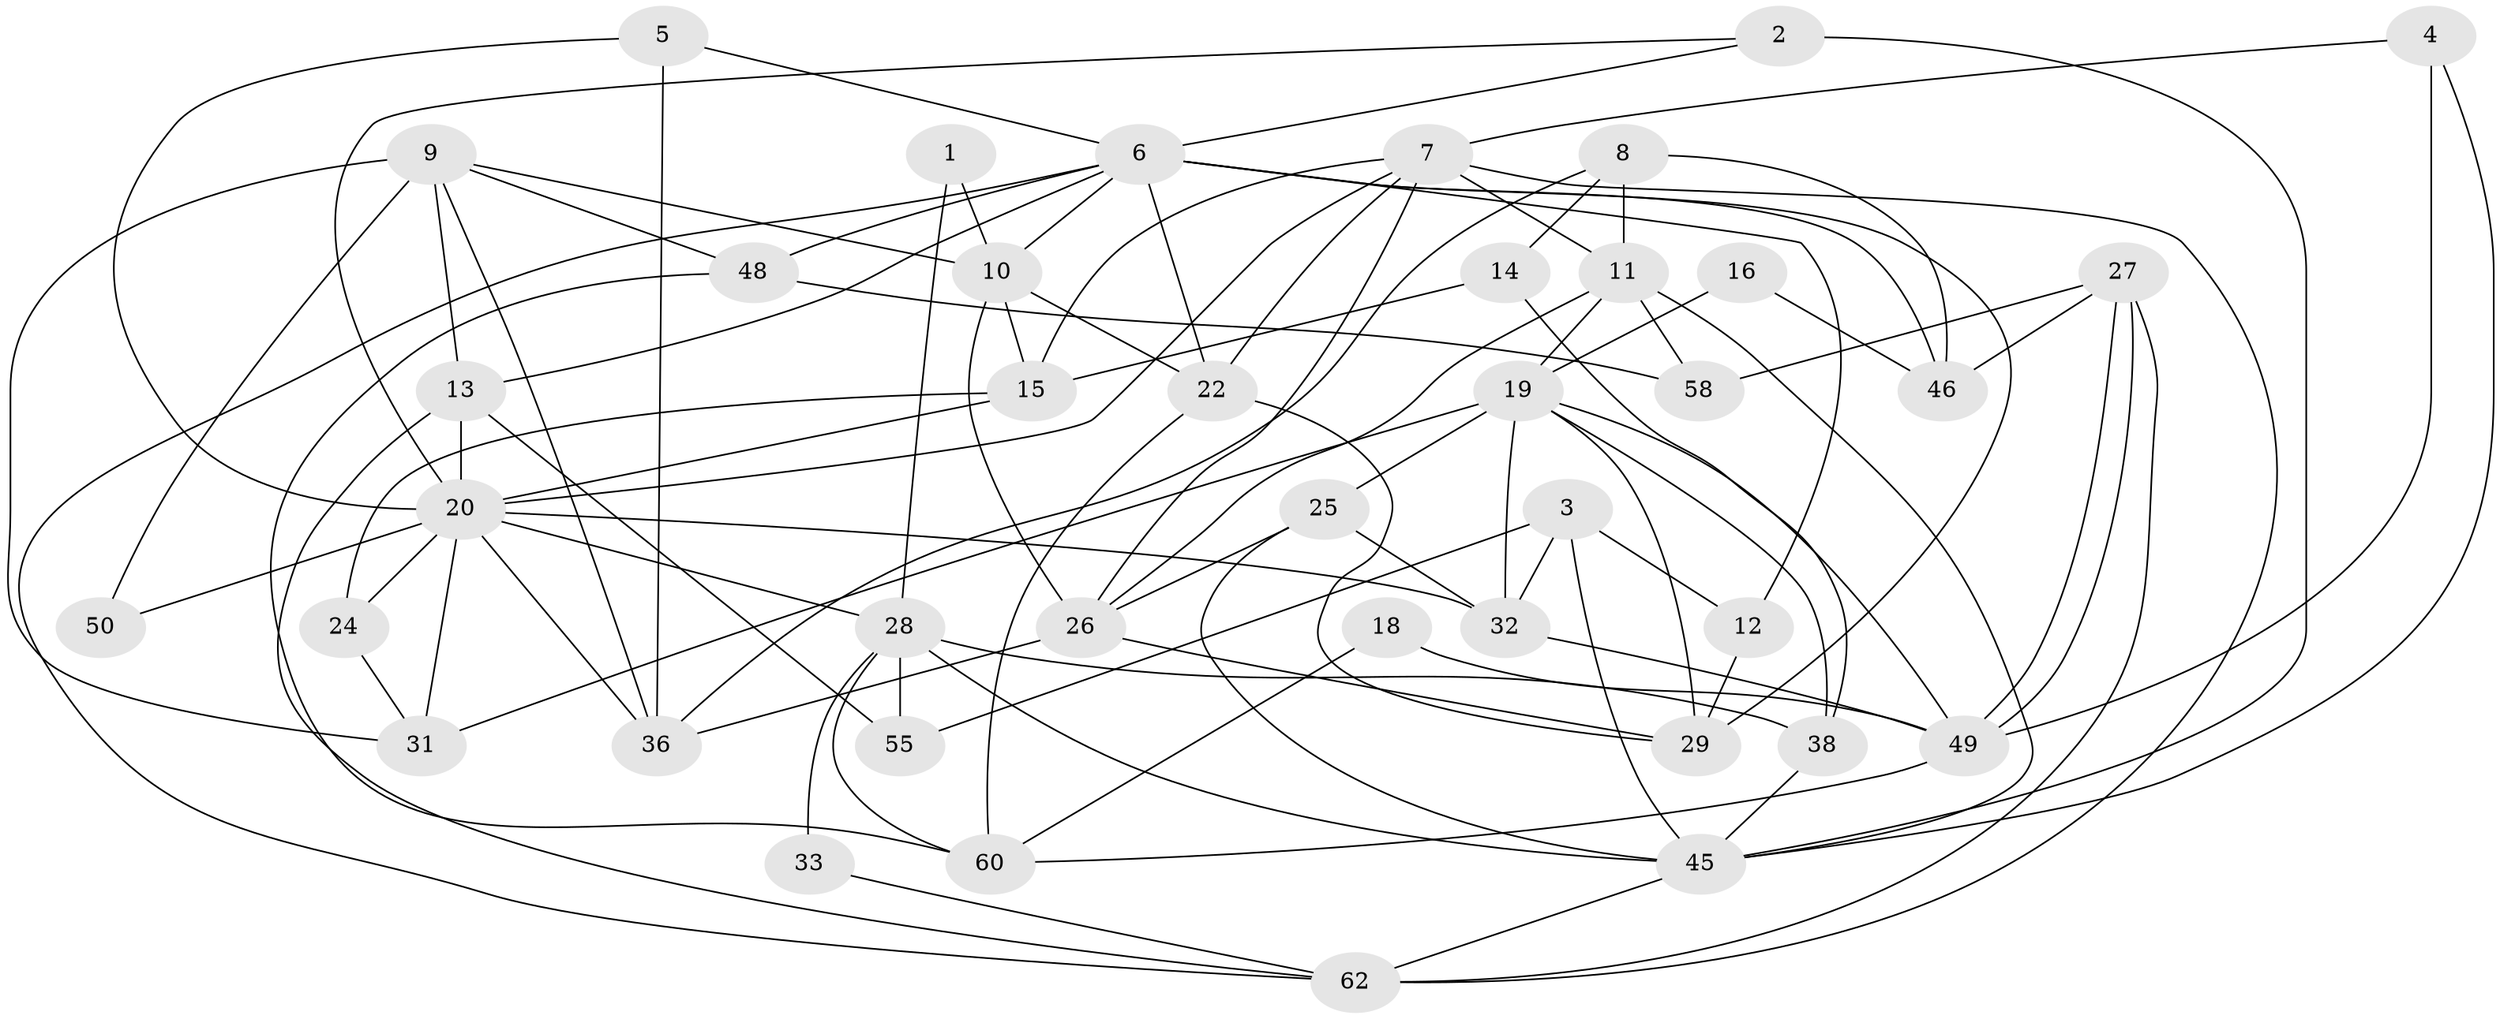 // original degree distribution, {2: 0.19047619047619047, 4: 0.2222222222222222, 3: 0.25396825396825395, 5: 0.1746031746031746, 8: 0.031746031746031744, 7: 0.031746031746031744, 6: 0.07936507936507936, 9: 0.015873015873015872}
// Generated by graph-tools (version 1.1) at 2025/41/03/06/25 10:41:56]
// undirected, 40 vertices, 95 edges
graph export_dot {
graph [start="1"]
  node [color=gray90,style=filled];
  1;
  2 [super="+54"];
  3 [super="+44"];
  4;
  5;
  6 [super="+39"];
  7 [super="+47"];
  8 [super="+43"];
  9 [super="+41"];
  10 [super="+35"];
  11 [super="+17"];
  12;
  13 [super="+37"];
  14;
  15 [super="+42"];
  16;
  18;
  19 [super="+23"];
  20 [super="+21"];
  22 [super="+56"];
  24;
  25;
  26 [super="+30"];
  27;
  28 [super="+57"];
  29 [super="+34"];
  31 [super="+63"];
  32 [super="+59"];
  33;
  36 [super="+61"];
  38 [super="+40"];
  45 [super="+53"];
  46 [super="+52"];
  48;
  49 [super="+51"];
  50;
  55;
  58;
  60;
  62;
  1 -- 28;
  1 -- 10;
  2 -- 45 [weight=2];
  2 -- 20;
  2 -- 6;
  3 -- 12;
  3 -- 32;
  3 -- 45;
  3 -- 55;
  4 -- 45;
  4 -- 49;
  4 -- 7;
  5 -- 6;
  5 -- 20;
  5 -- 36;
  6 -- 10;
  6 -- 48 [weight=2];
  6 -- 12;
  6 -- 13;
  6 -- 62;
  6 -- 22;
  6 -- 46;
  6 -- 29 [weight=2];
  7 -- 62;
  7 -- 26;
  7 -- 22;
  7 -- 11 [weight=2];
  7 -- 20;
  7 -- 15;
  8 -- 11;
  8 -- 36;
  8 -- 46 [weight=2];
  8 -- 14;
  9 -- 50;
  9 -- 31;
  9 -- 13;
  9 -- 48;
  9 -- 10;
  9 -- 36;
  10 -- 26 [weight=2];
  10 -- 22;
  10 -- 15;
  11 -- 58;
  11 -- 19;
  11 -- 26;
  11 -- 45;
  12 -- 29;
  13 -- 20;
  13 -- 62;
  13 -- 55;
  14 -- 15;
  14 -- 38;
  15 -- 24;
  15 -- 20;
  16 -- 46;
  16 -- 19;
  18 -- 60;
  18 -- 49;
  19 -- 25;
  19 -- 31;
  19 -- 38;
  19 -- 49;
  19 -- 29;
  19 -- 32;
  20 -- 32;
  20 -- 24;
  20 -- 50;
  20 -- 36;
  20 -- 28;
  20 -- 31;
  22 -- 60;
  22 -- 29;
  24 -- 31;
  25 -- 32;
  25 -- 45;
  25 -- 26;
  26 -- 29;
  26 -- 36;
  27 -- 62;
  27 -- 49;
  27 -- 49;
  27 -- 46;
  27 -- 58;
  28 -- 45 [weight=2];
  28 -- 60;
  28 -- 33;
  28 -- 55;
  28 -- 38;
  32 -- 49;
  33 -- 62;
  38 -- 45;
  45 -- 62;
  48 -- 60;
  48 -- 58;
  49 -- 60;
}

